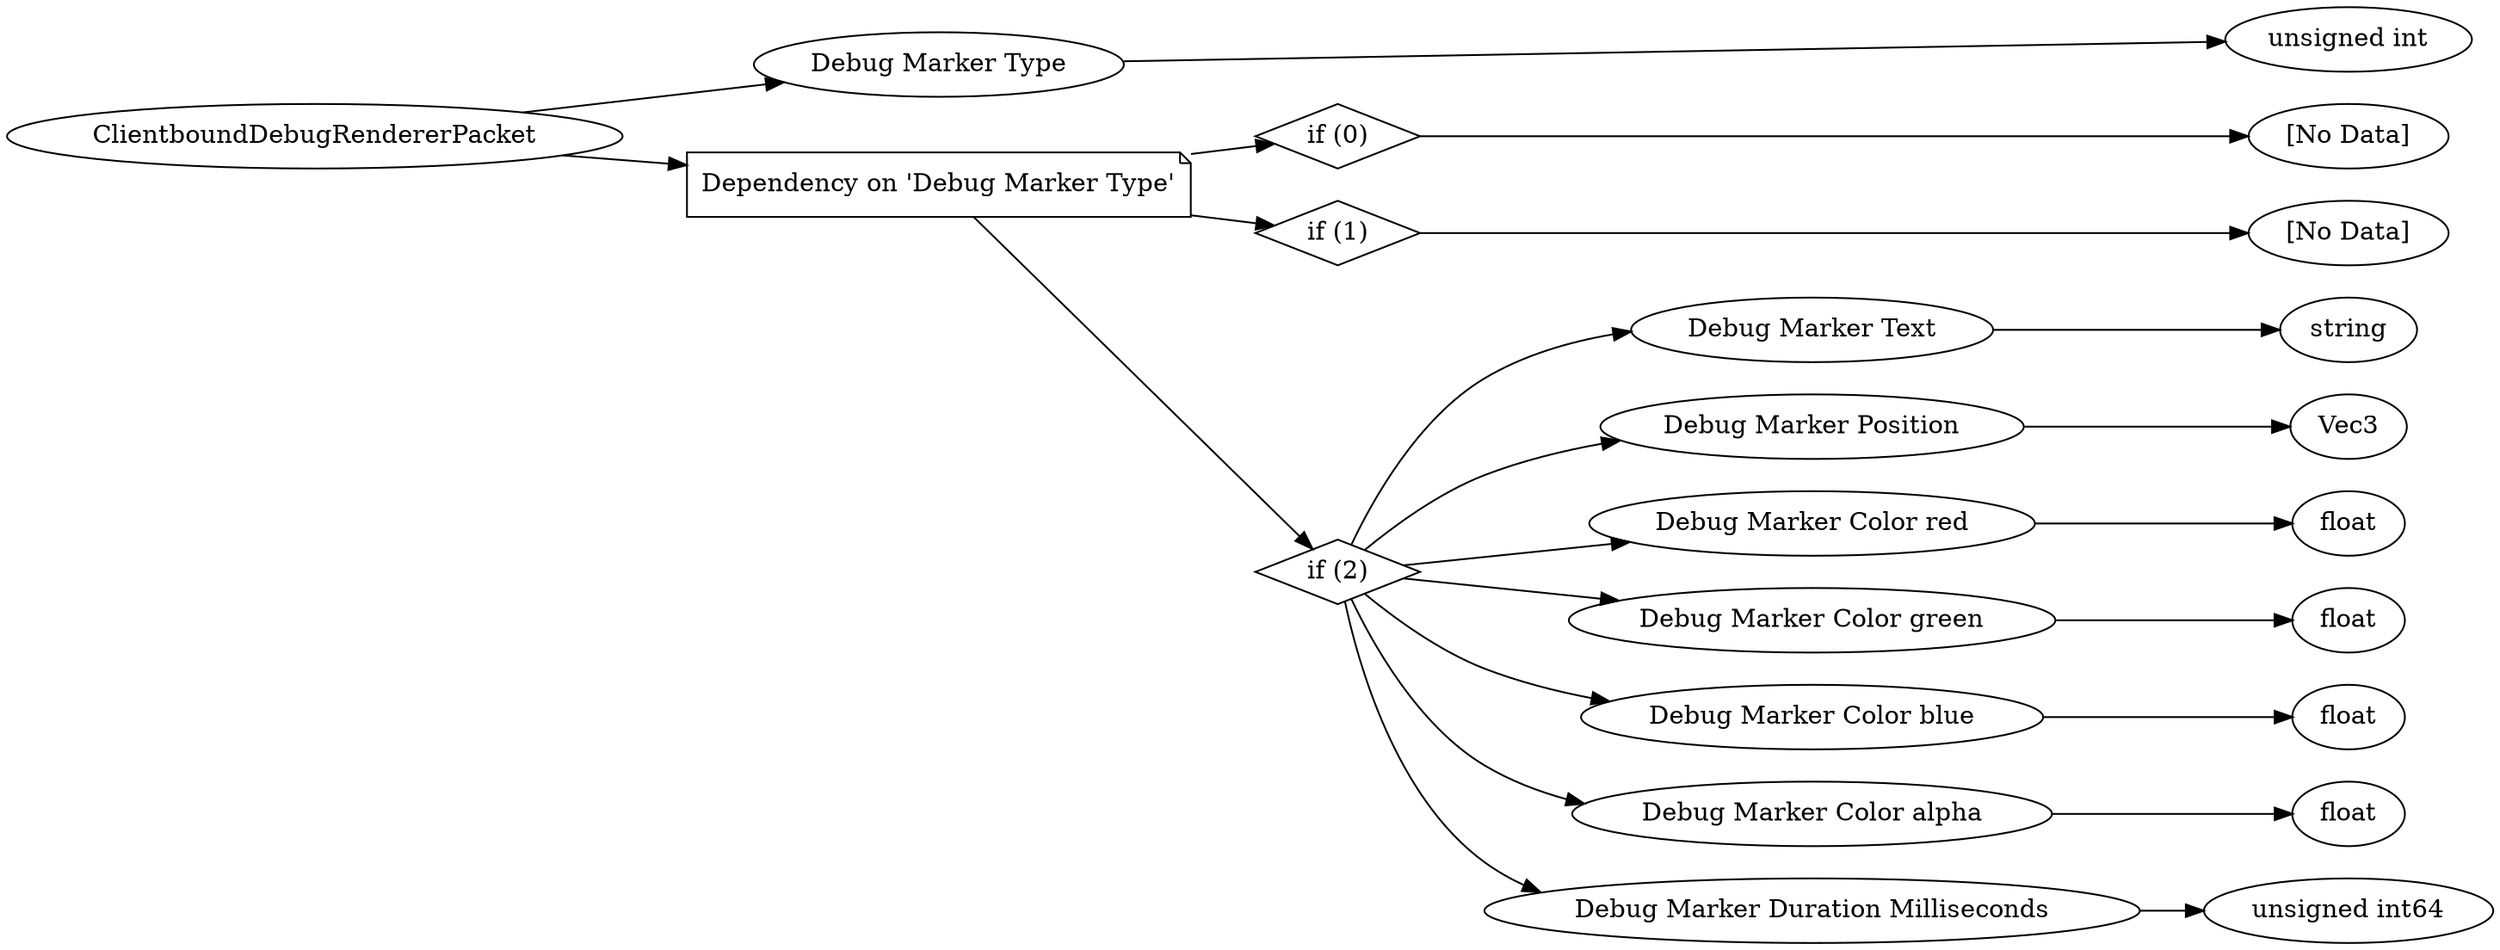 digraph "ClientboundDebugRendererPacket" {
rankdir = LR
0
0 -> 1
1 -> 2
0 -> 3
3 -> 4
4 -> 5
3 -> 6
6 -> 7
3 -> 8
8 -> 9
9 -> 10
8 -> 11
11 -> 12
8 -> 13
13 -> 14
8 -> 15
15 -> 16
8 -> 17
17 -> 18
8 -> 19
19 -> 20
8 -> 21
21 -> 22

0 [label="ClientboundDebugRendererPacket",comment="name: \"ClientboundDebugRendererPacket\", typeName: \"\", id: 0, branchId: 164, recurseId: -1, attributes: 0, notes: \"\""];
1 [label="Debug Marker Type",comment="name: \"Debug Marker Type\", typeName: \"\", id: 1, branchId: 0, recurseId: -1, attributes: 0, notes: \"\""];
2 [label="unsigned int",comment="name: \"unsigned int\", typeName: \"\", id: 2, branchId: 0, recurseId: -1, attributes: 512, notes: \"\""];
3 [label="Dependency on 'Debug Marker Type'",shape=note,comment="name: \"Dependency on 'Debug Marker Type'\", typeName: \"\", id: 3, branchId: 0, recurseId: -1, attributes: 2, notes: \"\""];
4 [label="if (0)",shape=diamond,comment="name: \"if (0)\", typeName: \"\", id: 4, branchId: 0, recurseId: -1, attributes: 4, notes: \"\""];
5 [label="[No Data]",comment="name: \"[No Data]\", typeName: \"\", id: 5, branchId: 0, recurseId: -1, attributes: 512, notes: \"\""];
6 [label="if (1)",shape=diamond,comment="name: \"if (1)\", typeName: \"\", id: 6, branchId: 1, recurseId: -1, attributes: 4, notes: \"\""];
7 [label="[No Data]",comment="name: \"[No Data]\", typeName: \"\", id: 7, branchId: 0, recurseId: -1, attributes: 512, notes: \"\""];
8 [label="if (2)",shape=diamond,comment="name: \"if (2)\", typeName: \"\", id: 8, branchId: 2, recurseId: -1, attributes: 4, notes: \"\""];
9 [label="Debug Marker Text",comment="name: \"Debug Marker Text\", typeName: \"\", id: 9, branchId: 0, recurseId: -1, attributes: 0, notes: \"\""];
10 [label="string",comment="name: \"string\", typeName: \"\", id: 10, branchId: 0, recurseId: -1, attributes: 512, notes: \"\""];
11 [label="Debug Marker Position",comment="name: \"Debug Marker Position\", typeName: \"Vec3\", id: 11, branchId: 0, recurseId: -1, attributes: 256, notes: \"\""];
12 [label="Vec3",comment="name: \"Vec3\", typeName: \"\", id: 12, branchId: 0, recurseId: -1, attributes: 512, notes: \"\""];
13 [label="Debug Marker Color red",comment="name: \"Debug Marker Color red\", typeName: \"\", id: 13, branchId: 0, recurseId: -1, attributes: 0, notes: \"\""];
14 [label="float",comment="name: \"float\", typeName: \"\", id: 14, branchId: 0, recurseId: -1, attributes: 512, notes: \"\""];
15 [label="Debug Marker Color green",comment="name: \"Debug Marker Color green\", typeName: \"\", id: 15, branchId: 0, recurseId: -1, attributes: 0, notes: \"\""];
16 [label="float",comment="name: \"float\", typeName: \"\", id: 16, branchId: 0, recurseId: -1, attributes: 512, notes: \"\""];
17 [label="Debug Marker Color blue",comment="name: \"Debug Marker Color blue\", typeName: \"\", id: 17, branchId: 0, recurseId: -1, attributes: 0, notes: \"\""];
18 [label="float",comment="name: \"float\", typeName: \"\", id: 18, branchId: 0, recurseId: -1, attributes: 512, notes: \"\""];
19 [label="Debug Marker Color alpha",comment="name: \"Debug Marker Color alpha\", typeName: \"\", id: 19, branchId: 0, recurseId: -1, attributes: 0, notes: \"\""];
20 [label="float",comment="name: \"float\", typeName: \"\", id: 20, branchId: 0, recurseId: -1, attributes: 512, notes: \"\""];
21 [label="Debug Marker Duration Milliseconds",comment="name: \"Debug Marker Duration Milliseconds\", typeName: \"\", id: 21, branchId: 0, recurseId: -1, attributes: 0, notes: \"\""];
22 [label="unsigned int64",comment="name: \"unsigned int64\", typeName: \"\", id: 22, branchId: 0, recurseId: -1, attributes: 512, notes: \"\""];
{ rank = max;2;5;7;10;12;14;16;18;20;22}

}
